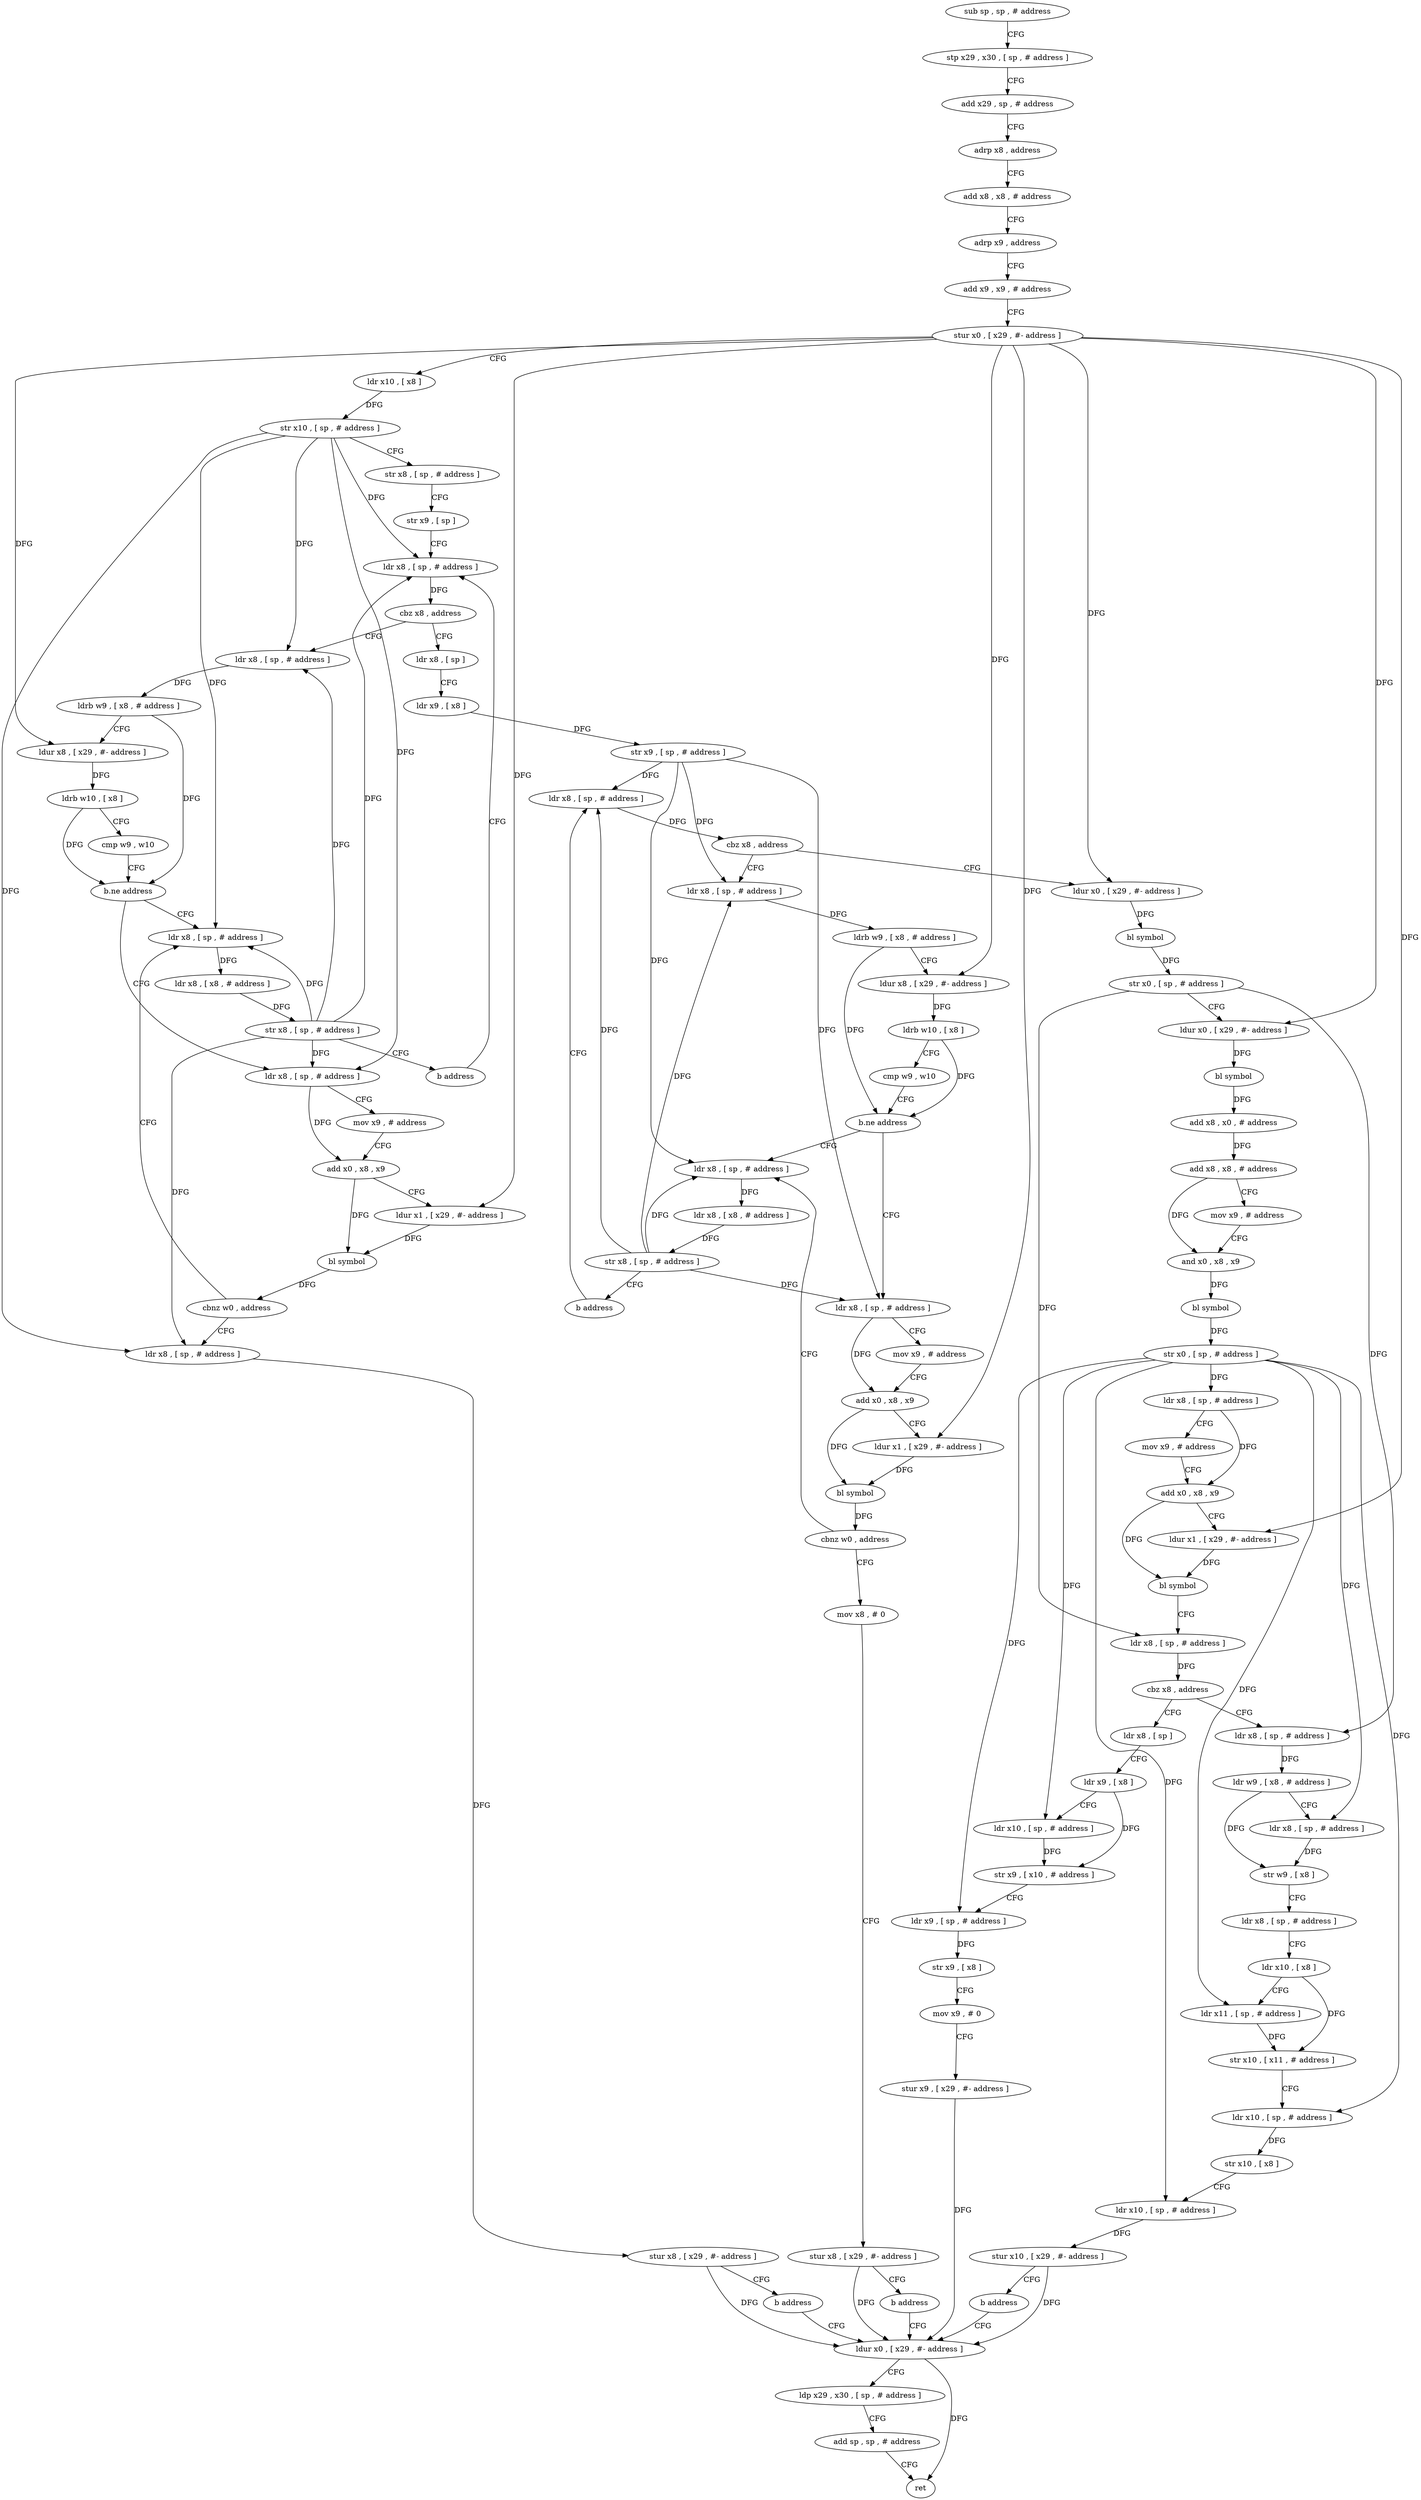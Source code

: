 digraph "func" {
"4286324" [label = "sub sp , sp , # address" ]
"4286328" [label = "stp x29 , x30 , [ sp , # address ]" ]
"4286332" [label = "add x29 , sp , # address" ]
"4286336" [label = "adrp x8 , address" ]
"4286340" [label = "add x8 , x8 , # address" ]
"4286344" [label = "adrp x9 , address" ]
"4286348" [label = "add x9 , x9 , # address" ]
"4286352" [label = "stur x0 , [ x29 , #- address ]" ]
"4286356" [label = "ldr x10 , [ x8 ]" ]
"4286360" [label = "str x10 , [ sp , # address ]" ]
"4286364" [label = "str x8 , [ sp , # address ]" ]
"4286368" [label = "str x9 , [ sp ]" ]
"4286372" [label = "ldr x8 , [ sp , # address ]" ]
"4286456" [label = "ldr x8 , [ sp ]" ]
"4286460" [label = "ldr x9 , [ x8 ]" ]
"4286464" [label = "str x9 , [ sp , # address ]" ]
"4286468" [label = "ldr x8 , [ sp , # address ]" ]
"4286380" [label = "ldr x8 , [ sp , # address ]" ]
"4286384" [label = "ldrb w9 , [ x8 , # address ]" ]
"4286388" [label = "ldur x8 , [ x29 , #- address ]" ]
"4286392" [label = "ldrb w10 , [ x8 ]" ]
"4286396" [label = "cmp w9 , w10" ]
"4286400" [label = "b.ne address" ]
"4286440" [label = "ldr x8 , [ sp , # address ]" ]
"4286404" [label = "ldr x8 , [ sp , # address ]" ]
"4286552" [label = "ldur x0 , [ x29 , #- address ]" ]
"4286556" [label = "bl symbol" ]
"4286560" [label = "str x0 , [ sp , # address ]" ]
"4286564" [label = "ldur x0 , [ x29 , #- address ]" ]
"4286568" [label = "bl symbol" ]
"4286572" [label = "add x8 , x0 , # address" ]
"4286576" [label = "add x8 , x8 , # address" ]
"4286580" [label = "mov x9 , # address" ]
"4286584" [label = "and x0 , x8 , x9" ]
"4286588" [label = "bl symbol" ]
"4286592" [label = "str x0 , [ sp , # address ]" ]
"4286596" [label = "ldr x8 , [ sp , # address ]" ]
"4286600" [label = "mov x9 , # address" ]
"4286604" [label = "add x0 , x8 , x9" ]
"4286608" [label = "ldur x1 , [ x29 , #- address ]" ]
"4286612" [label = "bl symbol" ]
"4286616" [label = "ldr x8 , [ sp , # address ]" ]
"4286620" [label = "cbz x8 , address" ]
"4286676" [label = "ldr x8 , [ sp ]" ]
"4286624" [label = "ldr x8 , [ sp , # address ]" ]
"4286476" [label = "ldr x8 , [ sp , # address ]" ]
"4286480" [label = "ldrb w9 , [ x8 , # address ]" ]
"4286484" [label = "ldur x8 , [ x29 , #- address ]" ]
"4286488" [label = "ldrb w10 , [ x8 ]" ]
"4286492" [label = "cmp w9 , w10" ]
"4286496" [label = "b.ne address" ]
"4286536" [label = "ldr x8 , [ sp , # address ]" ]
"4286500" [label = "ldr x8 , [ sp , # address ]" ]
"4286444" [label = "ldr x8 , [ x8 , # address ]" ]
"4286448" [label = "str x8 , [ sp , # address ]" ]
"4286452" [label = "b address" ]
"4286408" [label = "mov x9 , # address" ]
"4286412" [label = "add x0 , x8 , x9" ]
"4286416" [label = "ldur x1 , [ x29 , #- address ]" ]
"4286420" [label = "bl symbol" ]
"4286424" [label = "cbnz w0 , address" ]
"4286428" [label = "ldr x8 , [ sp , # address ]" ]
"4286680" [label = "ldr x9 , [ x8 ]" ]
"4286684" [label = "ldr x10 , [ sp , # address ]" ]
"4286688" [label = "str x9 , [ x10 , # address ]" ]
"4286692" [label = "ldr x9 , [ sp , # address ]" ]
"4286696" [label = "str x9 , [ x8 ]" ]
"4286700" [label = "mov x9 , # 0" ]
"4286704" [label = "stur x9 , [ x29 , #- address ]" ]
"4286708" [label = "ldur x0 , [ x29 , #- address ]" ]
"4286628" [label = "ldr w9 , [ x8 , # address ]" ]
"4286632" [label = "ldr x8 , [ sp , # address ]" ]
"4286636" [label = "str w9 , [ x8 ]" ]
"4286640" [label = "ldr x8 , [ sp , # address ]" ]
"4286644" [label = "ldr x10 , [ x8 ]" ]
"4286648" [label = "ldr x11 , [ sp , # address ]" ]
"4286652" [label = "str x10 , [ x11 , # address ]" ]
"4286656" [label = "ldr x10 , [ sp , # address ]" ]
"4286660" [label = "str x10 , [ x8 ]" ]
"4286664" [label = "ldr x10 , [ sp , # address ]" ]
"4286668" [label = "stur x10 , [ x29 , #- address ]" ]
"4286672" [label = "b address" ]
"4286540" [label = "ldr x8 , [ x8 , # address ]" ]
"4286544" [label = "str x8 , [ sp , # address ]" ]
"4286548" [label = "b address" ]
"4286504" [label = "mov x9 , # address" ]
"4286508" [label = "add x0 , x8 , x9" ]
"4286512" [label = "ldur x1 , [ x29 , #- address ]" ]
"4286516" [label = "bl symbol" ]
"4286520" [label = "cbnz w0 , address" ]
"4286524" [label = "mov x8 , # 0" ]
"4286376" [label = "cbz x8 , address" ]
"4286432" [label = "stur x8 , [ x29 , #- address ]" ]
"4286436" [label = "b address" ]
"4286712" [label = "ldp x29 , x30 , [ sp , # address ]" ]
"4286716" [label = "add sp , sp , # address" ]
"4286720" [label = "ret" ]
"4286472" [label = "cbz x8 , address" ]
"4286528" [label = "stur x8 , [ x29 , #- address ]" ]
"4286532" [label = "b address" ]
"4286324" -> "4286328" [ label = "CFG" ]
"4286328" -> "4286332" [ label = "CFG" ]
"4286332" -> "4286336" [ label = "CFG" ]
"4286336" -> "4286340" [ label = "CFG" ]
"4286340" -> "4286344" [ label = "CFG" ]
"4286344" -> "4286348" [ label = "CFG" ]
"4286348" -> "4286352" [ label = "CFG" ]
"4286352" -> "4286356" [ label = "CFG" ]
"4286352" -> "4286388" [ label = "DFG" ]
"4286352" -> "4286416" [ label = "DFG" ]
"4286352" -> "4286552" [ label = "DFG" ]
"4286352" -> "4286564" [ label = "DFG" ]
"4286352" -> "4286608" [ label = "DFG" ]
"4286352" -> "4286484" [ label = "DFG" ]
"4286352" -> "4286512" [ label = "DFG" ]
"4286356" -> "4286360" [ label = "DFG" ]
"4286360" -> "4286364" [ label = "CFG" ]
"4286360" -> "4286372" [ label = "DFG" ]
"4286360" -> "4286380" [ label = "DFG" ]
"4286360" -> "4286440" [ label = "DFG" ]
"4286360" -> "4286404" [ label = "DFG" ]
"4286360" -> "4286428" [ label = "DFG" ]
"4286364" -> "4286368" [ label = "CFG" ]
"4286368" -> "4286372" [ label = "CFG" ]
"4286372" -> "4286376" [ label = "DFG" ]
"4286456" -> "4286460" [ label = "CFG" ]
"4286460" -> "4286464" [ label = "DFG" ]
"4286464" -> "4286468" [ label = "DFG" ]
"4286464" -> "4286476" [ label = "DFG" ]
"4286464" -> "4286536" [ label = "DFG" ]
"4286464" -> "4286500" [ label = "DFG" ]
"4286468" -> "4286472" [ label = "DFG" ]
"4286380" -> "4286384" [ label = "DFG" ]
"4286384" -> "4286388" [ label = "CFG" ]
"4286384" -> "4286400" [ label = "DFG" ]
"4286388" -> "4286392" [ label = "DFG" ]
"4286392" -> "4286396" [ label = "CFG" ]
"4286392" -> "4286400" [ label = "DFG" ]
"4286396" -> "4286400" [ label = "CFG" ]
"4286400" -> "4286440" [ label = "CFG" ]
"4286400" -> "4286404" [ label = "CFG" ]
"4286440" -> "4286444" [ label = "DFG" ]
"4286404" -> "4286408" [ label = "CFG" ]
"4286404" -> "4286412" [ label = "DFG" ]
"4286552" -> "4286556" [ label = "DFG" ]
"4286556" -> "4286560" [ label = "DFG" ]
"4286560" -> "4286564" [ label = "CFG" ]
"4286560" -> "4286616" [ label = "DFG" ]
"4286560" -> "4286624" [ label = "DFG" ]
"4286564" -> "4286568" [ label = "DFG" ]
"4286568" -> "4286572" [ label = "DFG" ]
"4286572" -> "4286576" [ label = "DFG" ]
"4286576" -> "4286580" [ label = "CFG" ]
"4286576" -> "4286584" [ label = "DFG" ]
"4286580" -> "4286584" [ label = "CFG" ]
"4286584" -> "4286588" [ label = "DFG" ]
"4286588" -> "4286592" [ label = "DFG" ]
"4286592" -> "4286596" [ label = "DFG" ]
"4286592" -> "4286684" [ label = "DFG" ]
"4286592" -> "4286692" [ label = "DFG" ]
"4286592" -> "4286632" [ label = "DFG" ]
"4286592" -> "4286648" [ label = "DFG" ]
"4286592" -> "4286656" [ label = "DFG" ]
"4286592" -> "4286664" [ label = "DFG" ]
"4286596" -> "4286600" [ label = "CFG" ]
"4286596" -> "4286604" [ label = "DFG" ]
"4286600" -> "4286604" [ label = "CFG" ]
"4286604" -> "4286608" [ label = "CFG" ]
"4286604" -> "4286612" [ label = "DFG" ]
"4286608" -> "4286612" [ label = "DFG" ]
"4286612" -> "4286616" [ label = "CFG" ]
"4286616" -> "4286620" [ label = "DFG" ]
"4286620" -> "4286676" [ label = "CFG" ]
"4286620" -> "4286624" [ label = "CFG" ]
"4286676" -> "4286680" [ label = "CFG" ]
"4286624" -> "4286628" [ label = "DFG" ]
"4286476" -> "4286480" [ label = "DFG" ]
"4286480" -> "4286484" [ label = "CFG" ]
"4286480" -> "4286496" [ label = "DFG" ]
"4286484" -> "4286488" [ label = "DFG" ]
"4286488" -> "4286492" [ label = "CFG" ]
"4286488" -> "4286496" [ label = "DFG" ]
"4286492" -> "4286496" [ label = "CFG" ]
"4286496" -> "4286536" [ label = "CFG" ]
"4286496" -> "4286500" [ label = "CFG" ]
"4286536" -> "4286540" [ label = "DFG" ]
"4286500" -> "4286504" [ label = "CFG" ]
"4286500" -> "4286508" [ label = "DFG" ]
"4286444" -> "4286448" [ label = "DFG" ]
"4286448" -> "4286452" [ label = "CFG" ]
"4286448" -> "4286372" [ label = "DFG" ]
"4286448" -> "4286380" [ label = "DFG" ]
"4286448" -> "4286440" [ label = "DFG" ]
"4286448" -> "4286404" [ label = "DFG" ]
"4286448" -> "4286428" [ label = "DFG" ]
"4286452" -> "4286372" [ label = "CFG" ]
"4286408" -> "4286412" [ label = "CFG" ]
"4286412" -> "4286416" [ label = "CFG" ]
"4286412" -> "4286420" [ label = "DFG" ]
"4286416" -> "4286420" [ label = "DFG" ]
"4286420" -> "4286424" [ label = "DFG" ]
"4286424" -> "4286440" [ label = "CFG" ]
"4286424" -> "4286428" [ label = "CFG" ]
"4286428" -> "4286432" [ label = "DFG" ]
"4286680" -> "4286684" [ label = "CFG" ]
"4286680" -> "4286688" [ label = "DFG" ]
"4286684" -> "4286688" [ label = "DFG" ]
"4286688" -> "4286692" [ label = "CFG" ]
"4286692" -> "4286696" [ label = "DFG" ]
"4286696" -> "4286700" [ label = "CFG" ]
"4286700" -> "4286704" [ label = "CFG" ]
"4286704" -> "4286708" [ label = "DFG" ]
"4286708" -> "4286712" [ label = "CFG" ]
"4286708" -> "4286720" [ label = "DFG" ]
"4286628" -> "4286632" [ label = "CFG" ]
"4286628" -> "4286636" [ label = "DFG" ]
"4286632" -> "4286636" [ label = "DFG" ]
"4286636" -> "4286640" [ label = "CFG" ]
"4286640" -> "4286644" [ label = "CFG" ]
"4286644" -> "4286648" [ label = "CFG" ]
"4286644" -> "4286652" [ label = "DFG" ]
"4286648" -> "4286652" [ label = "DFG" ]
"4286652" -> "4286656" [ label = "CFG" ]
"4286656" -> "4286660" [ label = "DFG" ]
"4286660" -> "4286664" [ label = "CFG" ]
"4286664" -> "4286668" [ label = "DFG" ]
"4286668" -> "4286672" [ label = "CFG" ]
"4286668" -> "4286708" [ label = "DFG" ]
"4286672" -> "4286708" [ label = "CFG" ]
"4286540" -> "4286544" [ label = "DFG" ]
"4286544" -> "4286548" [ label = "CFG" ]
"4286544" -> "4286468" [ label = "DFG" ]
"4286544" -> "4286476" [ label = "DFG" ]
"4286544" -> "4286536" [ label = "DFG" ]
"4286544" -> "4286500" [ label = "DFG" ]
"4286548" -> "4286468" [ label = "CFG" ]
"4286504" -> "4286508" [ label = "CFG" ]
"4286508" -> "4286512" [ label = "CFG" ]
"4286508" -> "4286516" [ label = "DFG" ]
"4286512" -> "4286516" [ label = "DFG" ]
"4286516" -> "4286520" [ label = "DFG" ]
"4286520" -> "4286536" [ label = "CFG" ]
"4286520" -> "4286524" [ label = "CFG" ]
"4286524" -> "4286528" [ label = "CFG" ]
"4286376" -> "4286456" [ label = "CFG" ]
"4286376" -> "4286380" [ label = "CFG" ]
"4286432" -> "4286436" [ label = "CFG" ]
"4286432" -> "4286708" [ label = "DFG" ]
"4286436" -> "4286708" [ label = "CFG" ]
"4286712" -> "4286716" [ label = "CFG" ]
"4286716" -> "4286720" [ label = "CFG" ]
"4286472" -> "4286552" [ label = "CFG" ]
"4286472" -> "4286476" [ label = "CFG" ]
"4286528" -> "4286532" [ label = "CFG" ]
"4286528" -> "4286708" [ label = "DFG" ]
"4286532" -> "4286708" [ label = "CFG" ]
}
